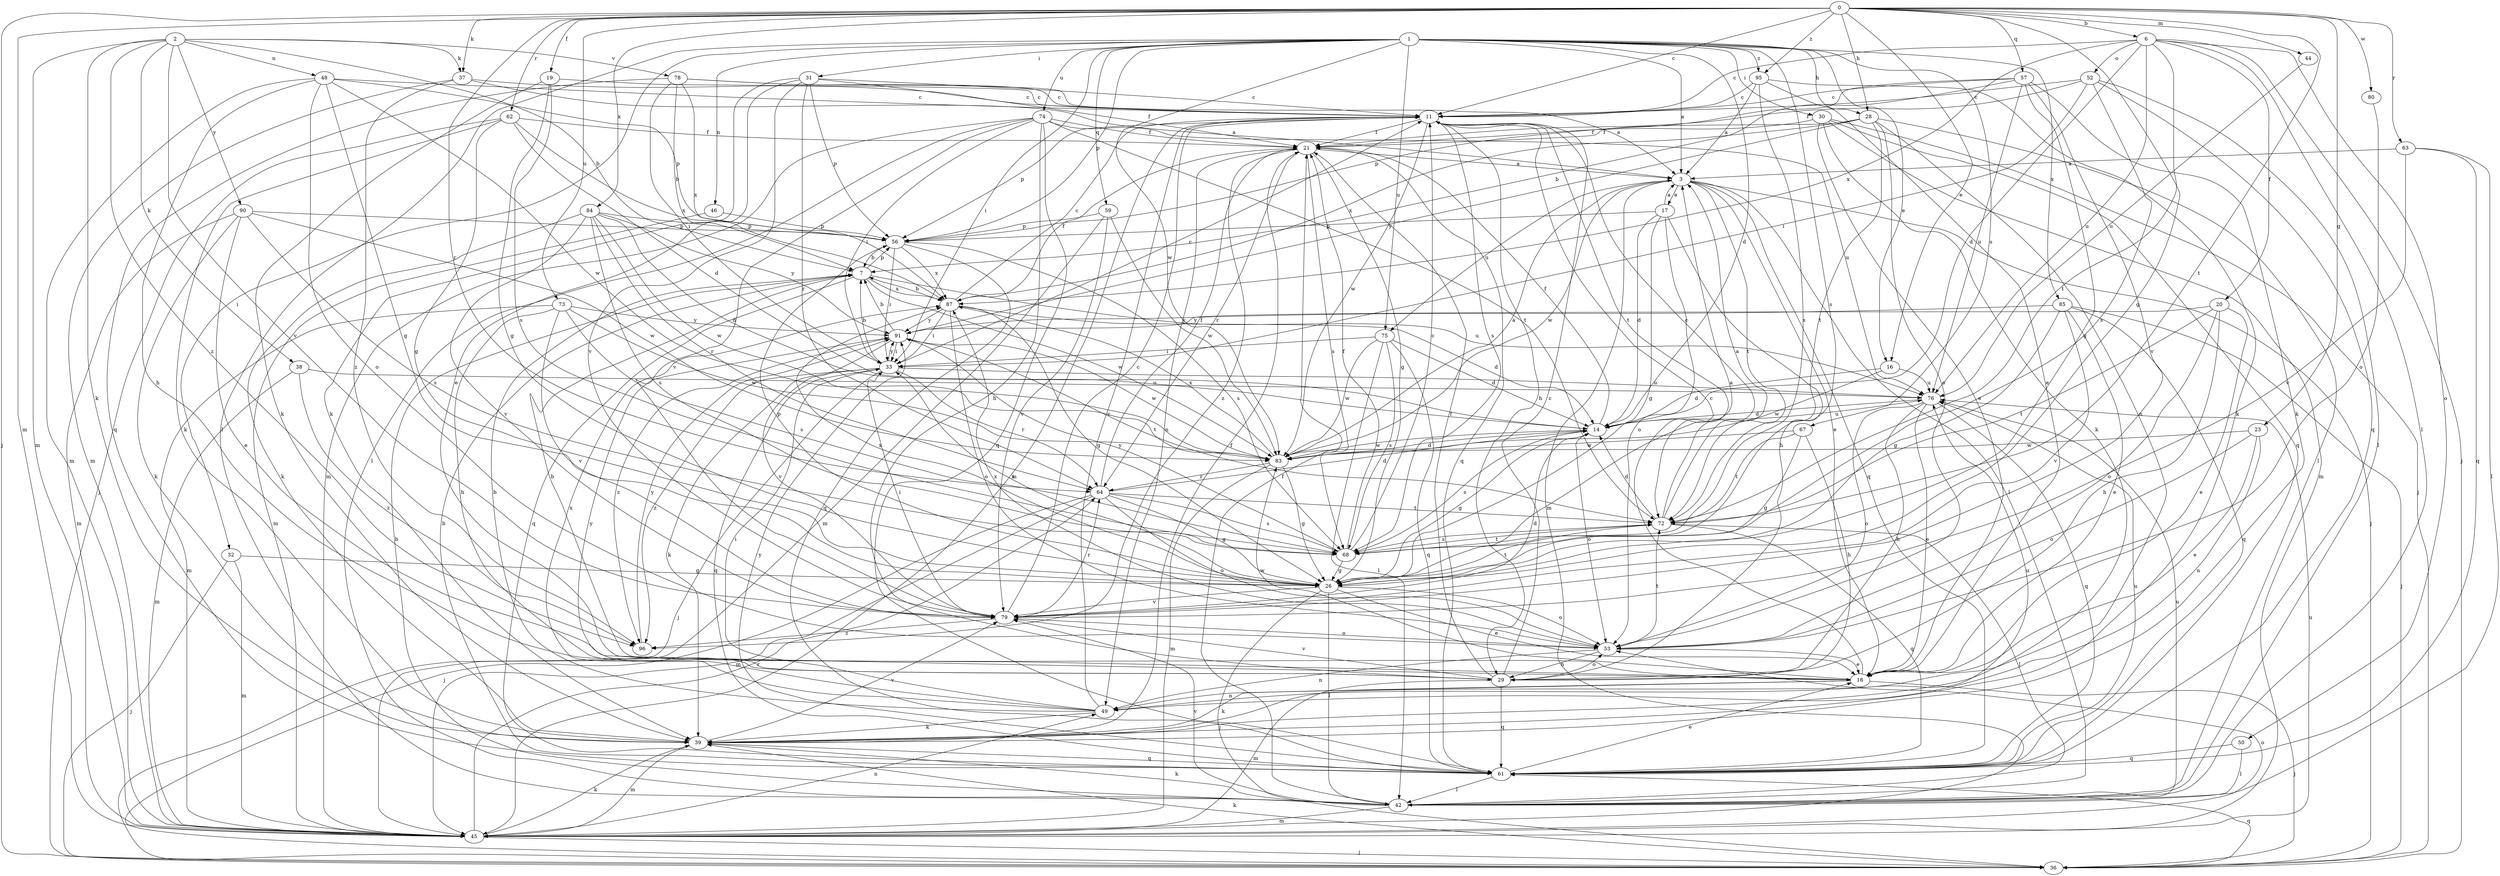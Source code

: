 strict digraph  {
0;
1;
2;
3;
6;
7;
11;
14;
16;
17;
18;
19;
20;
21;
23;
26;
28;
29;
30;
31;
32;
33;
36;
37;
38;
39;
42;
44;
45;
46;
48;
49;
50;
52;
53;
56;
57;
59;
61;
62;
63;
64;
67;
68;
72;
73;
74;
75;
76;
78;
79;
80;
83;
84;
85;
87;
90;
91;
95;
96;
0 -> 6  [label=b];
0 -> 11  [label=c];
0 -> 16  [label=e];
0 -> 19  [label=f];
0 -> 23  [label=g];
0 -> 26  [label=g];
0 -> 28  [label=h];
0 -> 36  [label=j];
0 -> 37  [label=k];
0 -> 44  [label=m];
0 -> 45  [label=m];
0 -> 57  [label=q];
0 -> 62  [label=r];
0 -> 63  [label=r];
0 -> 64  [label=r];
0 -> 72  [label=t];
0 -> 73  [label=u];
0 -> 80  [label=w];
0 -> 84  [label=x];
0 -> 95  [label=z];
1 -> 3  [label=a];
1 -> 14  [label=d];
1 -> 16  [label=e];
1 -> 28  [label=h];
1 -> 30  [label=i];
1 -> 31  [label=i];
1 -> 32  [label=i];
1 -> 33  [label=i];
1 -> 42  [label=l];
1 -> 46  [label=n];
1 -> 56  [label=p];
1 -> 59  [label=q];
1 -> 67  [label=s];
1 -> 68  [label=s];
1 -> 74  [label=u];
1 -> 75  [label=u];
1 -> 83  [label=w];
1 -> 85  [label=x];
1 -> 95  [label=z];
2 -> 7  [label=b];
2 -> 37  [label=k];
2 -> 38  [label=k];
2 -> 39  [label=k];
2 -> 45  [label=m];
2 -> 48  [label=n];
2 -> 78  [label=v];
2 -> 79  [label=v];
2 -> 90  [label=y];
2 -> 96  [label=z];
3 -> 17  [label=e];
3 -> 18  [label=e];
3 -> 36  [label=j];
3 -> 42  [label=l];
3 -> 45  [label=m];
3 -> 61  [label=q];
3 -> 72  [label=t];
3 -> 75  [label=u];
3 -> 83  [label=w];
6 -> 11  [label=c];
6 -> 14  [label=d];
6 -> 20  [label=f];
6 -> 36  [label=j];
6 -> 42  [label=l];
6 -> 50  [label=o];
6 -> 52  [label=o];
6 -> 72  [label=t];
6 -> 76  [label=u];
6 -> 87  [label=x];
7 -> 56  [label=p];
7 -> 61  [label=q];
7 -> 76  [label=u];
7 -> 83  [label=w];
7 -> 87  [label=x];
11 -> 21  [label=f];
11 -> 29  [label=h];
11 -> 45  [label=m];
11 -> 56  [label=p];
11 -> 68  [label=s];
11 -> 72  [label=t];
11 -> 83  [label=w];
14 -> 21  [label=f];
14 -> 26  [label=g];
14 -> 53  [label=o];
14 -> 68  [label=s];
14 -> 76  [label=u];
14 -> 83  [label=w];
16 -> 14  [label=d];
16 -> 76  [label=u];
16 -> 83  [label=w];
17 -> 3  [label=a];
17 -> 14  [label=d];
17 -> 26  [label=g];
17 -> 29  [label=h];
17 -> 53  [label=o];
17 -> 56  [label=p];
18 -> 7  [label=b];
18 -> 11  [label=c];
18 -> 36  [label=j];
18 -> 39  [label=k];
18 -> 49  [label=n];
18 -> 83  [label=w];
19 -> 11  [label=c];
19 -> 26  [label=g];
19 -> 39  [label=k];
19 -> 68  [label=s];
20 -> 18  [label=e];
20 -> 29  [label=h];
20 -> 53  [label=o];
20 -> 72  [label=t];
20 -> 91  [label=y];
21 -> 3  [label=a];
21 -> 26  [label=g];
21 -> 49  [label=n];
21 -> 61  [label=q];
21 -> 64  [label=r];
21 -> 68  [label=s];
21 -> 96  [label=z];
23 -> 18  [label=e];
23 -> 49  [label=n];
23 -> 53  [label=o];
23 -> 83  [label=w];
26 -> 3  [label=a];
26 -> 18  [label=e];
26 -> 33  [label=i];
26 -> 36  [label=j];
26 -> 42  [label=l];
26 -> 53  [label=o];
26 -> 56  [label=p];
26 -> 72  [label=t];
26 -> 79  [label=v];
26 -> 87  [label=x];
28 -> 21  [label=f];
28 -> 42  [label=l];
28 -> 49  [label=n];
28 -> 53  [label=o];
28 -> 72  [label=t];
28 -> 87  [label=x];
28 -> 91  [label=y];
29 -> 11  [label=c];
29 -> 21  [label=f];
29 -> 45  [label=m];
29 -> 53  [label=o];
29 -> 61  [label=q];
29 -> 79  [label=v];
30 -> 18  [label=e];
30 -> 21  [label=f];
30 -> 36  [label=j];
30 -> 39  [label=k];
30 -> 45  [label=m];
30 -> 61  [label=q];
31 -> 11  [label=c];
31 -> 18  [label=e];
31 -> 21  [label=f];
31 -> 39  [label=k];
31 -> 56  [label=p];
31 -> 64  [label=r];
31 -> 79  [label=v];
32 -> 26  [label=g];
32 -> 36  [label=j];
32 -> 45  [label=m];
33 -> 7  [label=b];
33 -> 11  [label=c];
33 -> 36  [label=j];
33 -> 39  [label=k];
33 -> 61  [label=q];
33 -> 64  [label=r];
33 -> 76  [label=u];
33 -> 91  [label=y];
33 -> 96  [label=z];
36 -> 39  [label=k];
36 -> 61  [label=q];
37 -> 3  [label=a];
37 -> 11  [label=c];
37 -> 45  [label=m];
37 -> 96  [label=z];
38 -> 45  [label=m];
38 -> 76  [label=u];
38 -> 96  [label=z];
39 -> 21  [label=f];
39 -> 45  [label=m];
39 -> 61  [label=q];
39 -> 76  [label=u];
39 -> 79  [label=v];
42 -> 7  [label=b];
42 -> 21  [label=f];
42 -> 39  [label=k];
42 -> 45  [label=m];
42 -> 76  [label=u];
42 -> 79  [label=v];
44 -> 76  [label=u];
45 -> 36  [label=j];
45 -> 39  [label=k];
45 -> 49  [label=n];
45 -> 53  [label=o];
45 -> 64  [label=r];
45 -> 76  [label=u];
46 -> 45  [label=m];
46 -> 56  [label=p];
48 -> 11  [label=c];
48 -> 26  [label=g];
48 -> 29  [label=h];
48 -> 45  [label=m];
48 -> 53  [label=o];
48 -> 56  [label=p];
48 -> 83  [label=w];
49 -> 7  [label=b];
49 -> 11  [label=c];
49 -> 33  [label=i];
49 -> 39  [label=k];
49 -> 87  [label=x];
49 -> 91  [label=y];
50 -> 42  [label=l];
50 -> 61  [label=q];
52 -> 11  [label=c];
52 -> 21  [label=f];
52 -> 33  [label=i];
52 -> 42  [label=l];
52 -> 61  [label=q];
52 -> 68  [label=s];
53 -> 18  [label=e];
53 -> 29  [label=h];
53 -> 49  [label=n];
53 -> 72  [label=t];
53 -> 87  [label=x];
56 -> 7  [label=b];
56 -> 33  [label=i];
56 -> 61  [label=q];
56 -> 68  [label=s];
56 -> 87  [label=x];
57 -> 7  [label=b];
57 -> 11  [label=c];
57 -> 26  [label=g];
57 -> 39  [label=k];
57 -> 56  [label=p];
57 -> 76  [label=u];
57 -> 79  [label=v];
59 -> 45  [label=m];
59 -> 56  [label=p];
59 -> 79  [label=v];
59 -> 83  [label=w];
61 -> 7  [label=b];
61 -> 18  [label=e];
61 -> 42  [label=l];
61 -> 76  [label=u];
61 -> 91  [label=y];
62 -> 14  [label=d];
62 -> 21  [label=f];
62 -> 26  [label=g];
62 -> 36  [label=j];
62 -> 39  [label=k];
62 -> 87  [label=x];
63 -> 3  [label=a];
63 -> 42  [label=l];
63 -> 61  [label=q];
63 -> 79  [label=v];
64 -> 14  [label=d];
64 -> 21  [label=f];
64 -> 26  [label=g];
64 -> 36  [label=j];
64 -> 45  [label=m];
64 -> 53  [label=o];
64 -> 68  [label=s];
64 -> 72  [label=t];
67 -> 26  [label=g];
67 -> 29  [label=h];
67 -> 72  [label=t];
67 -> 83  [label=w];
68 -> 11  [label=c];
68 -> 21  [label=f];
68 -> 26  [label=g];
68 -> 72  [label=t];
68 -> 91  [label=y];
72 -> 3  [label=a];
72 -> 11  [label=c];
72 -> 14  [label=d];
72 -> 42  [label=l];
72 -> 61  [label=q];
72 -> 68  [label=s];
73 -> 29  [label=h];
73 -> 45  [label=m];
73 -> 68  [label=s];
73 -> 79  [label=v];
73 -> 83  [label=w];
73 -> 91  [label=y];
74 -> 21  [label=f];
74 -> 29  [label=h];
74 -> 33  [label=i];
74 -> 42  [label=l];
74 -> 45  [label=m];
74 -> 61  [label=q];
74 -> 72  [label=t];
74 -> 76  [label=u];
74 -> 79  [label=v];
75 -> 14  [label=d];
75 -> 33  [label=i];
75 -> 42  [label=l];
75 -> 61  [label=q];
75 -> 68  [label=s];
75 -> 83  [label=w];
76 -> 14  [label=d];
76 -> 18  [label=e];
76 -> 29  [label=h];
76 -> 53  [label=o];
76 -> 61  [label=q];
78 -> 3  [label=a];
78 -> 7  [label=b];
78 -> 11  [label=c];
78 -> 33  [label=i];
78 -> 61  [label=q];
78 -> 87  [label=x];
79 -> 11  [label=c];
79 -> 14  [label=d];
79 -> 33  [label=i];
79 -> 53  [label=o];
79 -> 64  [label=r];
79 -> 96  [label=z];
80 -> 53  [label=o];
83 -> 3  [label=a];
83 -> 14  [label=d];
83 -> 26  [label=g];
83 -> 45  [label=m];
83 -> 64  [label=r];
83 -> 87  [label=x];
84 -> 14  [label=d];
84 -> 39  [label=k];
84 -> 56  [label=p];
84 -> 64  [label=r];
84 -> 68  [label=s];
84 -> 79  [label=v];
84 -> 83  [label=w];
84 -> 91  [label=y];
85 -> 18  [label=e];
85 -> 26  [label=g];
85 -> 36  [label=j];
85 -> 61  [label=q];
85 -> 79  [label=v];
85 -> 91  [label=y];
87 -> 7  [label=b];
87 -> 11  [label=c];
87 -> 14  [label=d];
87 -> 21  [label=f];
87 -> 26  [label=g];
87 -> 33  [label=i];
87 -> 53  [label=o];
87 -> 91  [label=y];
90 -> 18  [label=e];
90 -> 39  [label=k];
90 -> 45  [label=m];
90 -> 56  [label=p];
90 -> 68  [label=s];
90 -> 83  [label=w];
91 -> 7  [label=b];
91 -> 33  [label=i];
91 -> 72  [label=t];
91 -> 79  [label=v];
91 -> 83  [label=w];
91 -> 96  [label=z];
95 -> 3  [label=a];
95 -> 11  [label=c];
95 -> 18  [label=e];
95 -> 39  [label=k];
95 -> 68  [label=s];
96 -> 91  [label=y];
}
